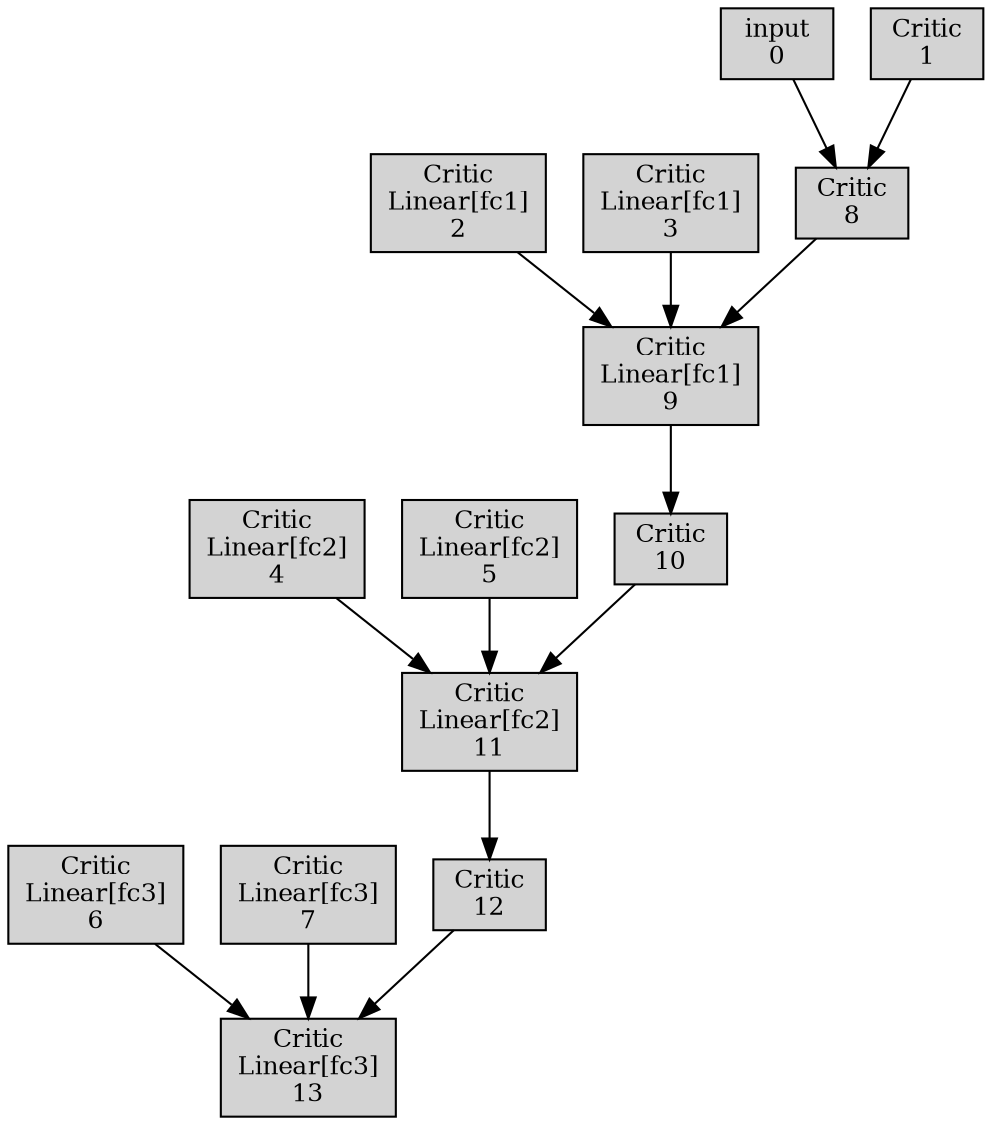 digraph {
	graph [size="12,12"]
	node [align=left fontsize=12 height=0.2 ranksep=0.1 shape=box style=filled]
	"Critic/8" [label="Critic
8"]
	"input/0" -> "Critic/8"
	"Critic/1" -> "Critic/8"
	"Critic/Linear[fc1]/9" [label="Critic
Linear[fc1]
9"]
	"Critic/8" -> "Critic/Linear[fc1]/9"
	"Critic/Linear[fc1]/2" -> "Critic/Linear[fc1]/9"
	"Critic/Linear[fc1]/3" -> "Critic/Linear[fc1]/9"
	"Critic/10" [label="Critic
10"]
	"Critic/Linear[fc1]/9" -> "Critic/10"
	"Critic/Linear[fc2]/11" [label="Critic
Linear[fc2]
11"]
	"Critic/10" -> "Critic/Linear[fc2]/11"
	"Critic/Linear[fc2]/4" -> "Critic/Linear[fc2]/11"
	"Critic/Linear[fc2]/5" -> "Critic/Linear[fc2]/11"
	"Critic/12" [label="Critic
12"]
	"Critic/Linear[fc2]/11" -> "Critic/12"
	"Critic/Linear[fc3]/13" [label="Critic
Linear[fc3]
13"]
	"Critic/12" -> "Critic/Linear[fc3]/13"
	"Critic/Linear[fc3]/6" -> "Critic/Linear[fc3]/13"
	"Critic/Linear[fc3]/7" -> "Critic/Linear[fc3]/13"
	"input/0" [label="input
0"]
	"Critic/1" [label="Critic
1"]
	"Critic/Linear[fc1]/2" [label="Critic
Linear[fc1]
2"]
	"Critic/Linear[fc1]/3" [label="Critic
Linear[fc1]
3"]
	"Critic/Linear[fc2]/4" [label="Critic
Linear[fc2]
4"]
	"Critic/Linear[fc2]/5" [label="Critic
Linear[fc2]
5"]
	"Critic/Linear[fc3]/6" [label="Critic
Linear[fc3]
6"]
	"Critic/Linear[fc3]/7" [label="Critic
Linear[fc3]
7"]
}
